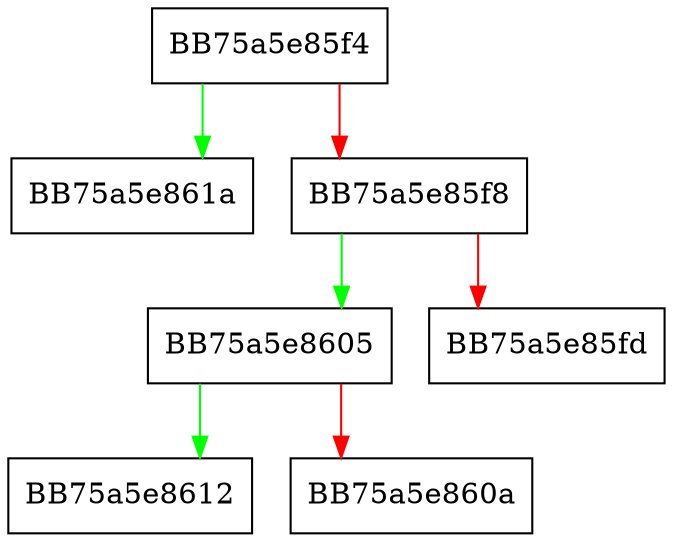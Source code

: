 digraph EncToString {
  node [shape="box"];
  graph [splines=ortho];
  BB75a5e85f4 -> BB75a5e861a [color="green"];
  BB75a5e85f4 -> BB75a5e85f8 [color="red"];
  BB75a5e85f8 -> BB75a5e8605 [color="green"];
  BB75a5e85f8 -> BB75a5e85fd [color="red"];
  BB75a5e8605 -> BB75a5e8612 [color="green"];
  BB75a5e8605 -> BB75a5e860a [color="red"];
}